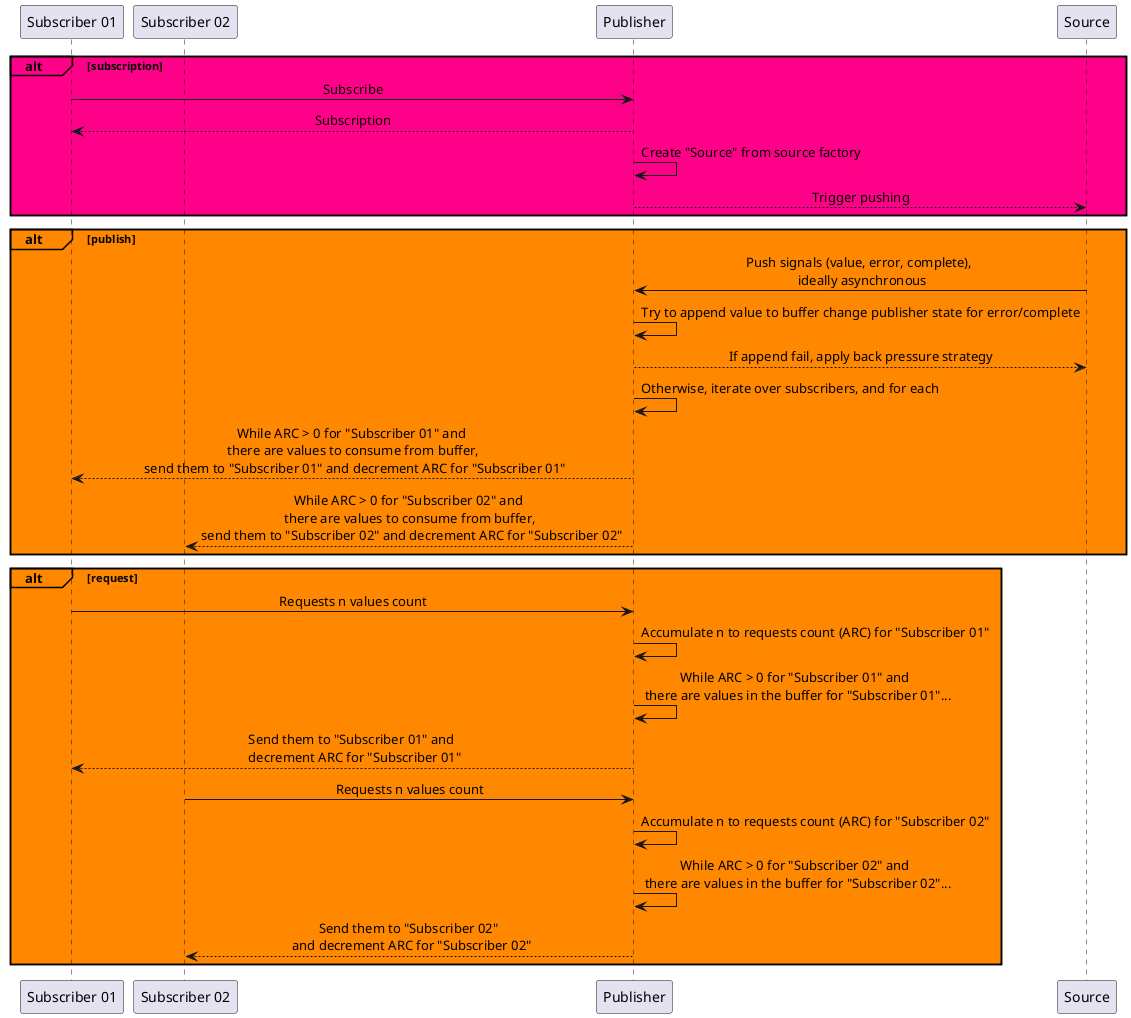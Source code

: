 @startuml
skinparam sequenceMessageAlign center
participant "Subscriber 01"
participant "Subscriber 02"
participant Publisher
participant Source

alt#transparent #F08 subscription
    "Subscriber 01" -> Publisher: Subscribe
    Publisher --> "Subscriber 01": Subscription
    Publisher -> Publisher: Create "Source" from source factory
    Publisher --> "Source": Trigger pushing
end

alt#transparent #F80 publish
    Source -> Publisher: Push signals (value, error, complete), \n ideally asynchronous
    Publisher -> Publisher: Try to append value to buffer change publisher state for error/complete
    Publisher --> Source: If append fail, apply back pressure strategy
    Publisher -> Publisher: Otherwise, iterate over subscribers, and for each
    Publisher --> "Subscriber 01": While ARC > 0 for "Subscriber 01" and \n there are values to consume from buffer, \n send them to "Subscriber 01" and decrement ARC for "Subscriber 01"
    Publisher --> "Subscriber 02": While ARC > 0 for "Subscriber 02" and \n there are values to consume from buffer, \n send them to "Subscriber 02" and decrement ARC for "Subscriber 02"
end

alt#transparent #F80 request
    "Subscriber 01" -> Publisher: Requests n values count
    Publisher -> Publisher: Accumulate n to requests count (ARC) for "Subscriber 01"
    Publisher -> Publisher: While ARC > 0 for "Subscriber 01" and \n there are values in the buffer for "Subscriber 01"...
    Publisher --> "Subscriber 01": Send them to "Subscriber 01" and \n decrement ARC for "Subscriber 01"

    "Subscriber 02" -> Publisher: Requests n values count
    Publisher -> Publisher: Accumulate n to requests count (ARC) for "Subscriber 02"
    Publisher -> Publisher: While ARC > 0 for "Subscriber 02" and \n there are values in the buffer for "Subscriber 02"...
    Publisher --> "Subscriber 02": Send them to "Subscriber 02" \n and decrement ARC for "Subscriber 02"
end
@enduml
